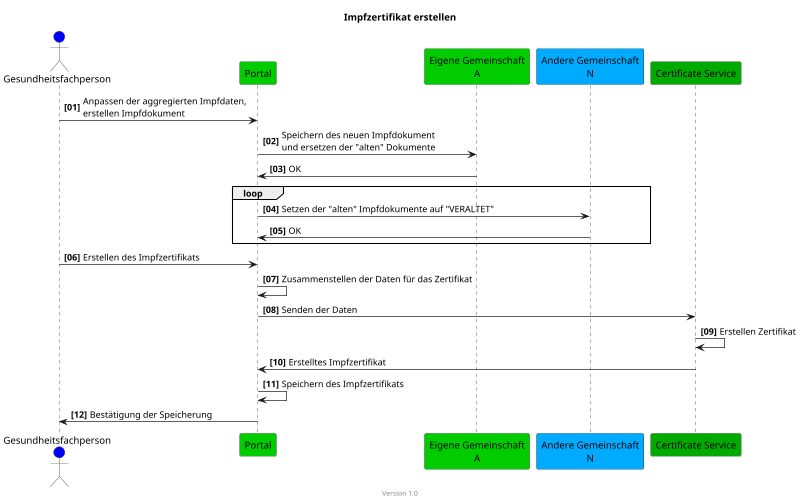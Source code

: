 @startuml
title Impfzertifikat erstellen
footer Version 1.0
skinparam responseMessageBelowArrow true
scale max 800 width

actor Gesundheitsfachperson AS Arzt #blue
participant "Portal" #00CC00
participant "Eigene Gemeinschaft\nA" #00CC00
participant "Andere Gemeinschaft\nN" #00aaff
participant "Certificate Service" #00aa00

autonumber "<b>[00]"
Arzt -> "Portal": Anpassen der aggregierten Impfdaten,\nerstellen Impfdokument
"Portal" -> "Eigene Gemeinschaft\nA": Speichern des neuen Impfdokument\nund ersetzen der "alten" Dokumente
"Eigene Gemeinschaft\nA" -> "Portal": OK

loop
"Portal" -> "Andere Gemeinschaft\nN": Setzen der "alten" Impfdokumente auf "VERALTET"
"Andere Gemeinschaft\nN" -> "Portal": OK
end

Arzt -> "Portal": Erstellen des Impfzertifikats
"Portal" -> "Portal": Zusammenstellen der Daten für das Zertifikat
"Portal" -> "Certificate Service": Senden der Daten
"Certificate Service" -> "Certificate Service": Erstellen Zertifikat
"Certificate Service" -> "Portal": Erstelltes Impfzertifikat
"Portal" -> "Portal": Speichern des Impfzertifikats
"Portal" -> Arzt: Bestätigung der Speicherung

@enduml
